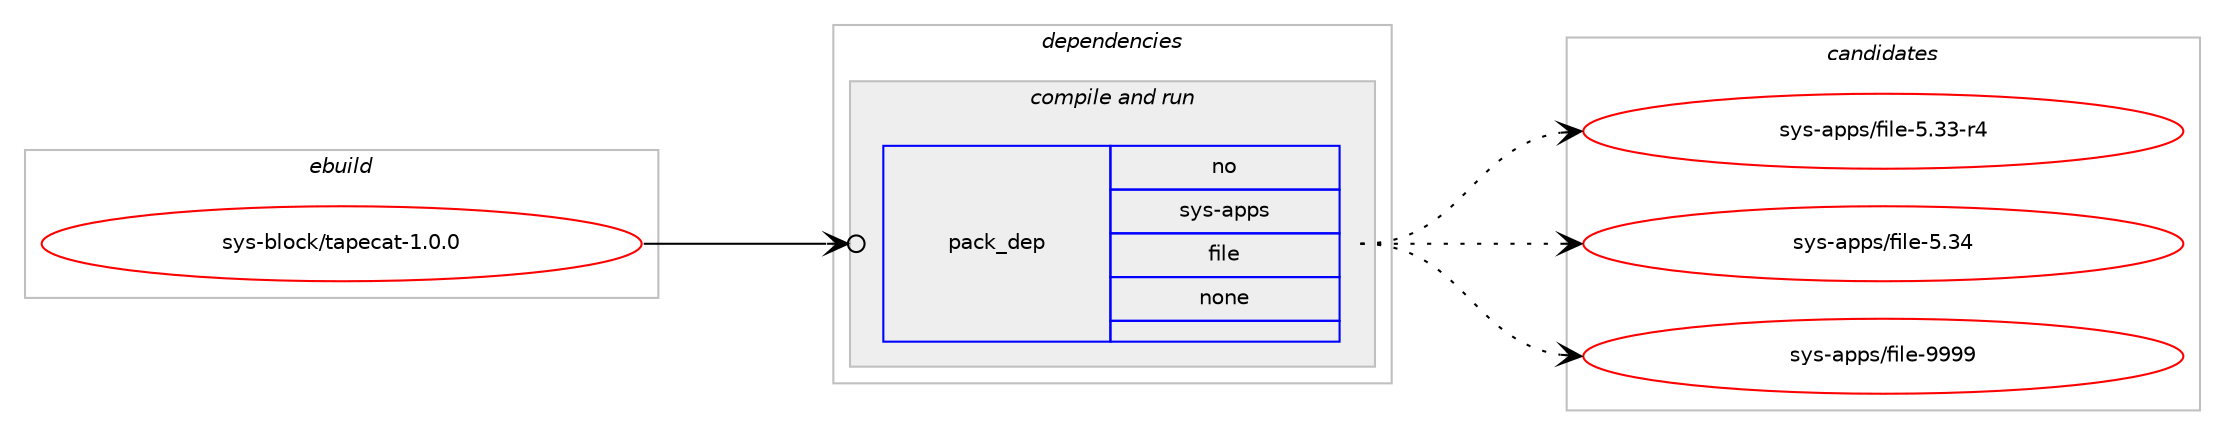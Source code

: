 digraph prolog {

# *************
# Graph options
# *************

newrank=true;
concentrate=true;
compound=true;
graph [rankdir=LR,fontname=Helvetica,fontsize=10,ranksep=1.5];#, ranksep=2.5, nodesep=0.2];
edge  [arrowhead=vee];
node  [fontname=Helvetica,fontsize=10];

# **********
# The ebuild
# **********

subgraph cluster_leftcol {
color=gray;
rank=same;
label=<<i>ebuild</i>>;
id [label="sys-block/tapecat-1.0.0", color=red, width=4, href="../sys-block/tapecat-1.0.0.svg"];
}

# ****************
# The dependencies
# ****************

subgraph cluster_midcol {
color=gray;
label=<<i>dependencies</i>>;
subgraph cluster_compile {
fillcolor="#eeeeee";
style=filled;
label=<<i>compile</i>>;
}
subgraph cluster_compileandrun {
fillcolor="#eeeeee";
style=filled;
label=<<i>compile and run</i>>;
subgraph pack407 {
dependency557 [label=<<TABLE BORDER="0" CELLBORDER="1" CELLSPACING="0" CELLPADDING="4" WIDTH="220"><TR><TD ROWSPAN="6" CELLPADDING="30">pack_dep</TD></TR><TR><TD WIDTH="110">no</TD></TR><TR><TD>sys-apps</TD></TR><TR><TD>file</TD></TR><TR><TD>none</TD></TR><TR><TD></TD></TR></TABLE>>, shape=none, color=blue];
}
id:e -> dependency557:w [weight=20,style="solid",arrowhead="odotvee"];
}
subgraph cluster_run {
fillcolor="#eeeeee";
style=filled;
label=<<i>run</i>>;
}
}

# **************
# The candidates
# **************

subgraph cluster_choices {
rank=same;
color=gray;
label=<<i>candidates</i>>;

subgraph choice407 {
color=black;
nodesep=1;
choice11512111545971121121154710210510810145534651514511452 [label="sys-apps/file-5.33-r4", color=red, width=4,href="../sys-apps/file-5.33-r4.svg"];
choice1151211154597112112115471021051081014553465152 [label="sys-apps/file-5.34", color=red, width=4,href="../sys-apps/file-5.34.svg"];
choice1151211154597112112115471021051081014557575757 [label="sys-apps/file-9999", color=red, width=4,href="../sys-apps/file-9999.svg"];
dependency557:e -> choice11512111545971121121154710210510810145534651514511452:w [style=dotted,weight="100"];
dependency557:e -> choice1151211154597112112115471021051081014553465152:w [style=dotted,weight="100"];
dependency557:e -> choice1151211154597112112115471021051081014557575757:w [style=dotted,weight="100"];
}
}

}
